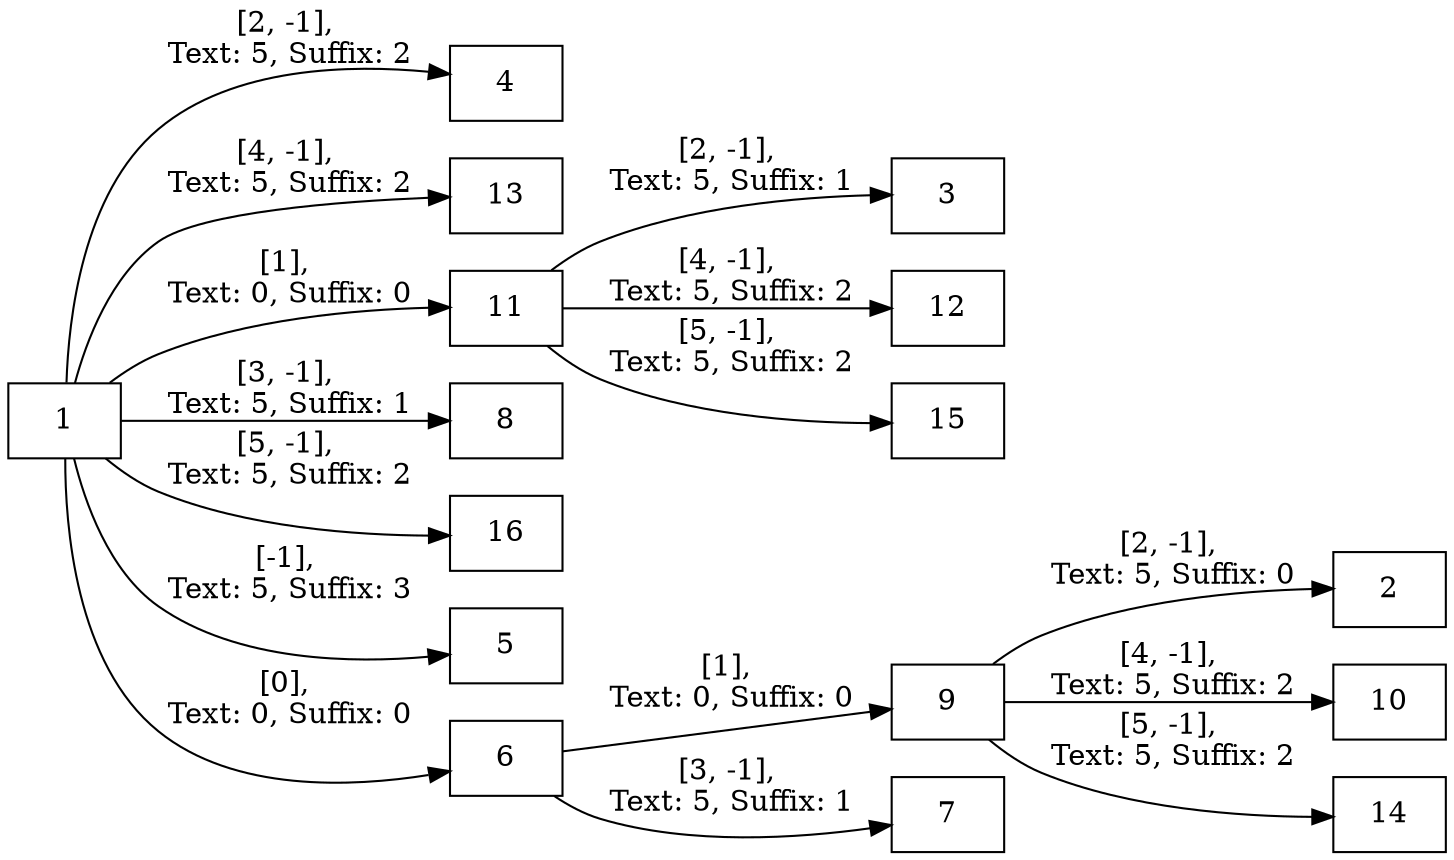 /* this is a generated dot file: www.graphviz.org */
digraph suffixtree {
	rankdir=LR
node[shape=box]			1->4
		[label="[2, -1],\n Text: 5, Suffix: 2"];
		1->13
		[label="[4, -1],\n Text: 5, Suffix: 2"];
		1->11
		[label="[1],\n Text: 0, Suffix: 0"];
			11->3
			[label="[2, -1],\n Text: 5, Suffix: 1"];
			11->12
			[label="[4, -1],\n Text: 5, Suffix: 2"];
			11->15
			[label="[5, -1],\n Text: 5, Suffix: 2"];
		1->8
		[label="[3, -1],\n Text: 5, Suffix: 1"];
		1->16
		[label="[5, -1],\n Text: 5, Suffix: 2"];
		1->5
		[label="[-1],\n Text: 5, Suffix: 3"];
		1->6
		[label="[0],\n Text: 0, Suffix: 0"];
			6->9
			[label="[1],\n Text: 0, Suffix: 0"];
				9->2
				[label="[2, -1],\n Text: 5, Suffix: 0"];
				9->10
				[label="[4, -1],\n Text: 5, Suffix: 2"];
				9->14
				[label="[5, -1],\n Text: 5, Suffix: 2"];
			6->7
			[label="[3, -1],\n Text: 5, Suffix: 1"];
}